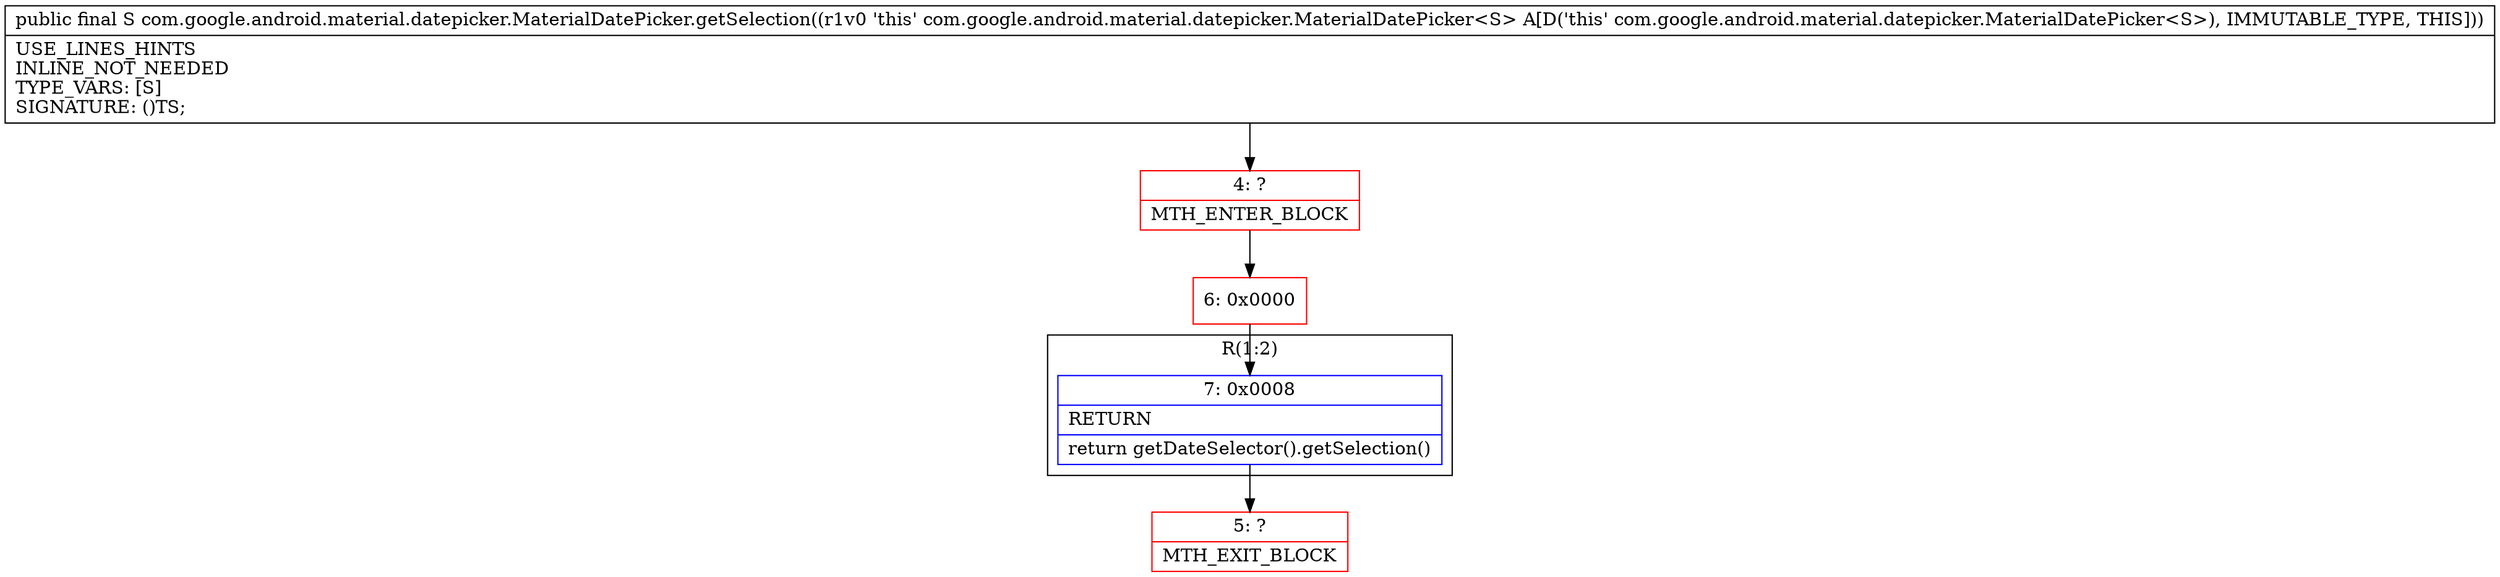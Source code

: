 digraph "CFG forcom.google.android.material.datepicker.MaterialDatePicker.getSelection()Ljava\/lang\/Object;" {
subgraph cluster_Region_491757140 {
label = "R(1:2)";
node [shape=record,color=blue];
Node_7 [shape=record,label="{7\:\ 0x0008|RETURN\l|return getDateSelector().getSelection()\l}"];
}
Node_4 [shape=record,color=red,label="{4\:\ ?|MTH_ENTER_BLOCK\l}"];
Node_6 [shape=record,color=red,label="{6\:\ 0x0000}"];
Node_5 [shape=record,color=red,label="{5\:\ ?|MTH_EXIT_BLOCK\l}"];
MethodNode[shape=record,label="{public final S com.google.android.material.datepicker.MaterialDatePicker.getSelection((r1v0 'this' com.google.android.material.datepicker.MaterialDatePicker\<S\> A[D('this' com.google.android.material.datepicker.MaterialDatePicker\<S\>), IMMUTABLE_TYPE, THIS]))  | USE_LINES_HINTS\lINLINE_NOT_NEEDED\lTYPE_VARS: [S]\lSIGNATURE: ()TS;\l}"];
MethodNode -> Node_4;Node_7 -> Node_5;
Node_4 -> Node_6;
Node_6 -> Node_7;
}

